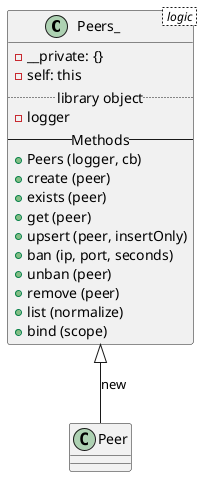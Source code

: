 !include peer.puml
@startuml
class Peers_ < logic > {
  - __private: {}
  - self: this
  .. library object ..
  - logger
  -- Methods --
  + Peers (logger, cb)
  + create (peer)
  + exists (peer)
  + get (peer)
  + upsert (peer, insertOnly)
  + ban (ip, port, seconds)
  + unban (peer)
  + remove (peer)
  + list (normalize)
  + bind (scope)
}

Peers_ ^-- Peer: new

@endtuml
